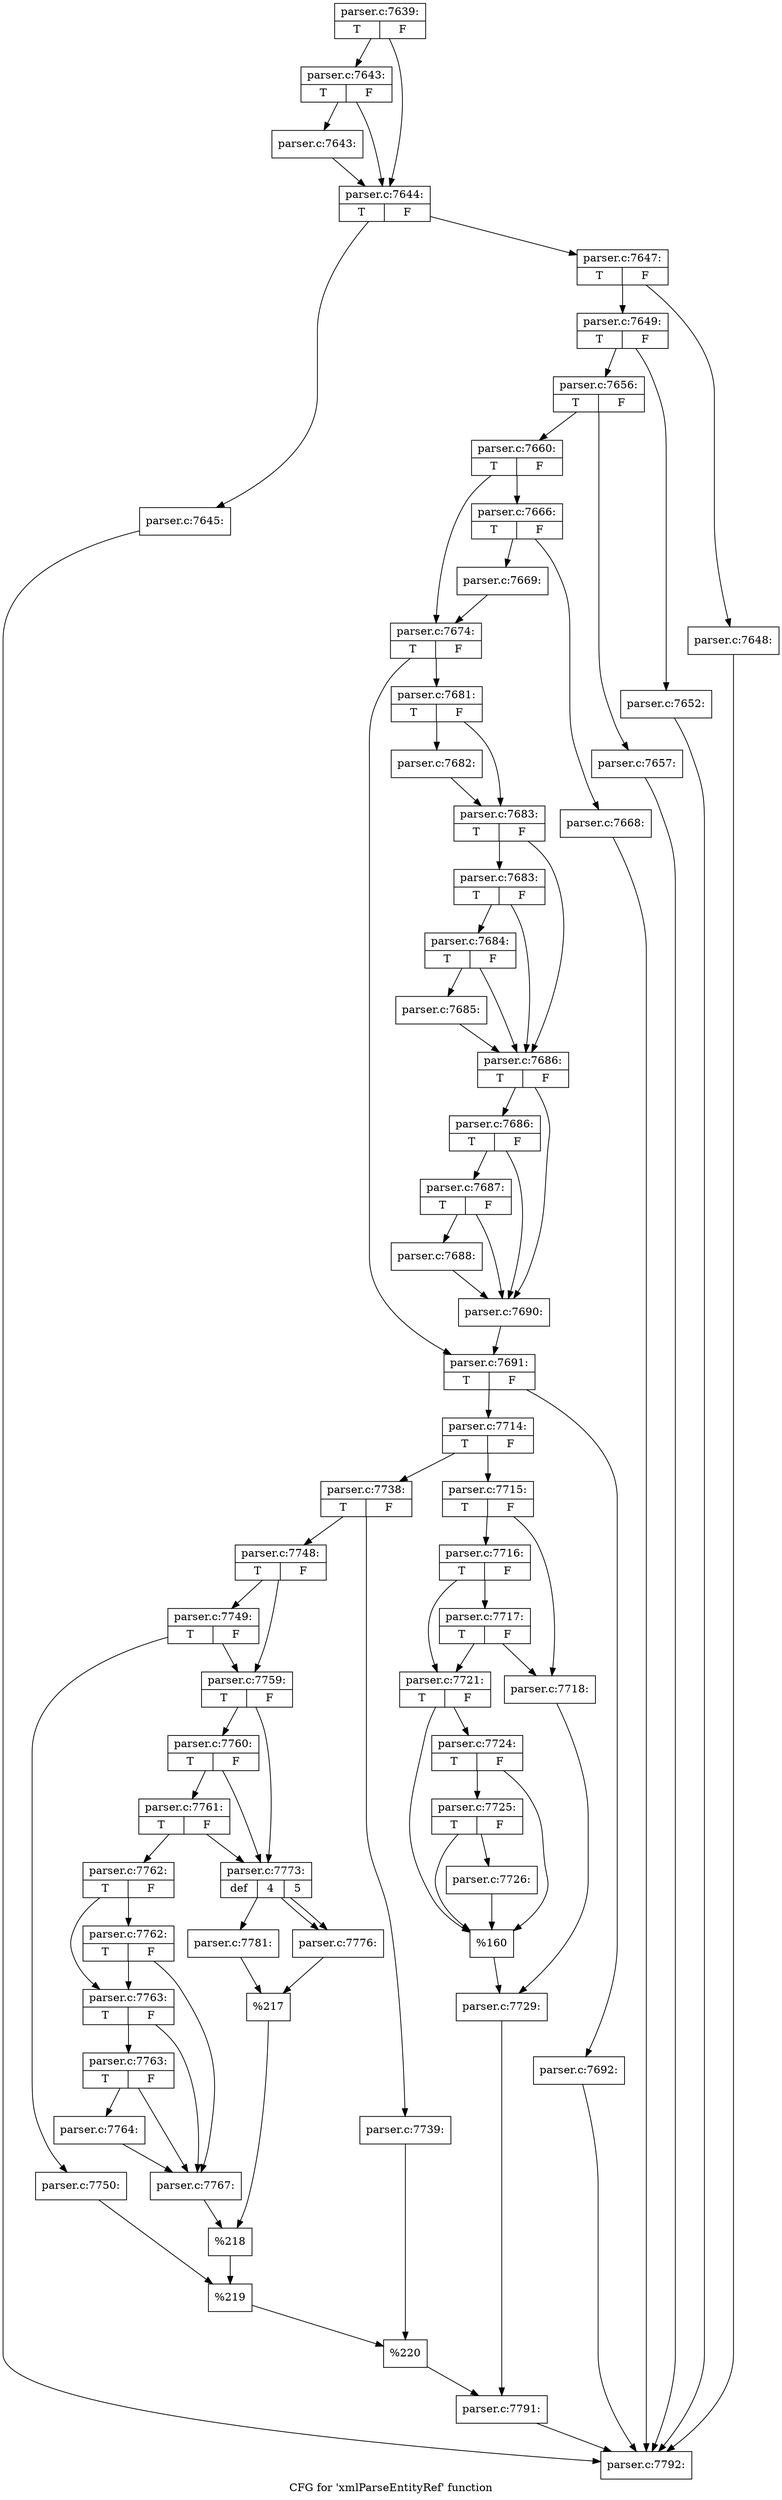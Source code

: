 digraph "CFG for 'xmlParseEntityRef' function" {
	label="CFG for 'xmlParseEntityRef' function";

	Node0x5bffcd0 [shape=record,label="{parser.c:7639:|{<s0>T|<s1>F}}"];
	Node0x5bffcd0 -> Node0x5c08dd0;
	Node0x5bffcd0 -> Node0x5c08d80;
	Node0x5c08dd0 [shape=record,label="{parser.c:7643:|{<s0>T|<s1>F}}"];
	Node0x5c08dd0 -> Node0x5bc7790;
	Node0x5c08dd0 -> Node0x5c08d80;
	Node0x5bc7790 [shape=record,label="{parser.c:7643:}"];
	Node0x5bc7790 -> Node0x5c08d80;
	Node0x5c08d80 [shape=record,label="{parser.c:7644:|{<s0>T|<s1>F}}"];
	Node0x5c08d80 -> Node0x5c099c0;
	Node0x5c08d80 -> Node0x5c09a10;
	Node0x5c099c0 [shape=record,label="{parser.c:7645:}"];
	Node0x5c099c0 -> Node0x5bff9e0;
	Node0x5c09a10 [shape=record,label="{parser.c:7647:|{<s0>T|<s1>F}}"];
	Node0x5c09a10 -> Node0x5c09fa0;
	Node0x5c09a10 -> Node0x5c09ff0;
	Node0x5c09fa0 [shape=record,label="{parser.c:7648:}"];
	Node0x5c09fa0 -> Node0x5bff9e0;
	Node0x5c09ff0 [shape=record,label="{parser.c:7649:|{<s0>T|<s1>F}}"];
	Node0x5c09ff0 -> Node0x5c0aa60;
	Node0x5c09ff0 -> Node0x5c0aab0;
	Node0x5c0aa60 [shape=record,label="{parser.c:7652:}"];
	Node0x5c0aa60 -> Node0x5bff9e0;
	Node0x5c0aab0 [shape=record,label="{parser.c:7656:|{<s0>T|<s1>F}}"];
	Node0x5c0aab0 -> Node0x5c0b360;
	Node0x5c0aab0 -> Node0x5c0b3b0;
	Node0x5c0b360 [shape=record,label="{parser.c:7657:}"];
	Node0x5c0b360 -> Node0x5bff9e0;
	Node0x5c0b3b0 [shape=record,label="{parser.c:7660:|{<s0>T|<s1>F}}"];
	Node0x5c0b3b0 -> Node0x5c0bea0;
	Node0x5c0b3b0 -> Node0x5c0bef0;
	Node0x5c0bea0 [shape=record,label="{parser.c:7666:|{<s0>T|<s1>F}}"];
	Node0x5c0bea0 -> Node0x5c0cda0;
	Node0x5c0bea0 -> Node0x5c0d0d0;
	Node0x5c0cda0 [shape=record,label="{parser.c:7668:}"];
	Node0x5c0cda0 -> Node0x5bff9e0;
	Node0x5c0d0d0 [shape=record,label="{parser.c:7669:}"];
	Node0x5c0d0d0 -> Node0x5c0bef0;
	Node0x5c0bef0 [shape=record,label="{parser.c:7674:|{<s0>T|<s1>F}}"];
	Node0x5c0bef0 -> Node0x5c0d690;
	Node0x5c0bef0 -> Node0x5c0d6e0;
	Node0x5c0d690 [shape=record,label="{parser.c:7681:|{<s0>T|<s1>F}}"];
	Node0x5c0d690 -> Node0x5c0db20;
	Node0x5c0d690 -> Node0x5c0db70;
	Node0x5c0db20 [shape=record,label="{parser.c:7682:}"];
	Node0x5c0db20 -> Node0x5c0db70;
	Node0x5c0db70 [shape=record,label="{parser.c:7683:|{<s0>T|<s1>F}}"];
	Node0x5c0db70 -> Node0x5c0e890;
	Node0x5c0db70 -> Node0x5c0e7c0;
	Node0x5c0e890 [shape=record,label="{parser.c:7683:|{<s0>T|<s1>F}}"];
	Node0x5c0e890 -> Node0x5c0e810;
	Node0x5c0e890 -> Node0x5c0e7c0;
	Node0x5c0e810 [shape=record,label="{parser.c:7684:|{<s0>T|<s1>F}}"];
	Node0x5c0e810 -> Node0x5c0e770;
	Node0x5c0e810 -> Node0x5c0e7c0;
	Node0x5c0e770 [shape=record,label="{parser.c:7685:}"];
	Node0x5c0e770 -> Node0x5c0e7c0;
	Node0x5c0e7c0 [shape=record,label="{parser.c:7686:|{<s0>T|<s1>F}}"];
	Node0x5c0e7c0 -> Node0x5c0f660;
	Node0x5c0e7c0 -> Node0x5c0f590;
	Node0x5c0f660 [shape=record,label="{parser.c:7686:|{<s0>T|<s1>F}}"];
	Node0x5c0f660 -> Node0x5c0f5e0;
	Node0x5c0f660 -> Node0x5c0f590;
	Node0x5c0f5e0 [shape=record,label="{parser.c:7687:|{<s0>T|<s1>F}}"];
	Node0x5c0f5e0 -> Node0x5c0f540;
	Node0x5c0f5e0 -> Node0x5c0f590;
	Node0x5c0f540 [shape=record,label="{parser.c:7688:}"];
	Node0x5c0f540 -> Node0x5c0f590;
	Node0x5c0f590 [shape=record,label="{parser.c:7690:}"];
	Node0x5c0f590 -> Node0x5c0d6e0;
	Node0x5c0d6e0 [shape=record,label="{parser.c:7691:|{<s0>T|<s1>F}}"];
	Node0x5c0d6e0 -> Node0x5c105d0;
	Node0x5c0d6e0 -> Node0x5c10620;
	Node0x5c105d0 [shape=record,label="{parser.c:7692:}"];
	Node0x5c105d0 -> Node0x5bff9e0;
	Node0x5c10620 [shape=record,label="{parser.c:7714:|{<s0>T|<s1>F}}"];
	Node0x5c10620 -> Node0x5c10b70;
	Node0x5c10620 -> Node0x5c10c10;
	Node0x5c10b70 [shape=record,label="{parser.c:7715:|{<s0>T|<s1>F}}"];
	Node0x5c10b70 -> Node0x5c10f50;
	Node0x5c10b70 -> Node0x5c11040;
	Node0x5c11040 [shape=record,label="{parser.c:7716:|{<s0>T|<s1>F}}"];
	Node0x5c11040 -> Node0x5c113f0;
	Node0x5c11040 -> Node0x5c10ff0;
	Node0x5c113f0 [shape=record,label="{parser.c:7717:|{<s0>T|<s1>F}}"];
	Node0x5c113f0 -> Node0x5c10f50;
	Node0x5c113f0 -> Node0x5c10ff0;
	Node0x5c10f50 [shape=record,label="{parser.c:7718:}"];
	Node0x5c10f50 -> Node0x5c10fa0;
	Node0x5c10ff0 [shape=record,label="{parser.c:7721:|{<s0>T|<s1>F}}"];
	Node0x5c10ff0 -> Node0x5c12330;
	Node0x5c10ff0 -> Node0x5c12260;
	Node0x5c12330 [shape=record,label="{parser.c:7724:|{<s0>T|<s1>F}}"];
	Node0x5c12330 -> Node0x5c122b0;
	Node0x5c12330 -> Node0x5c12260;
	Node0x5c122b0 [shape=record,label="{parser.c:7725:|{<s0>T|<s1>F}}"];
	Node0x5c122b0 -> Node0x5c12210;
	Node0x5c122b0 -> Node0x5c12260;
	Node0x5c12210 [shape=record,label="{parser.c:7726:}"];
	Node0x5c12210 -> Node0x5c12260;
	Node0x5c12260 [shape=record,label="{%160}"];
	Node0x5c12260 -> Node0x5c10fa0;
	Node0x5c10fa0 [shape=record,label="{parser.c:7729:}"];
	Node0x5c10fa0 -> Node0x5c10bc0;
	Node0x5c10c10 [shape=record,label="{parser.c:7738:|{<s0>T|<s1>F}}"];
	Node0x5c10c10 -> Node0x5c13ca0;
	Node0x5c10c10 -> Node0x5c13d40;
	Node0x5c13ca0 [shape=record,label="{parser.c:7739:}"];
	Node0x5c13ca0 -> Node0x5c13cf0;
	Node0x5c13d40 [shape=record,label="{parser.c:7748:|{<s0>T|<s1>F}}"];
	Node0x5c13d40 -> Node0x5c146f0;
	Node0x5c13d40 -> Node0x5c146a0;
	Node0x5c146f0 [shape=record,label="{parser.c:7749:|{<s0>T|<s1>F}}"];
	Node0x5c146f0 -> Node0x5c14600;
	Node0x5c146f0 -> Node0x5c146a0;
	Node0x5c14600 [shape=record,label="{parser.c:7750:}"];
	Node0x5c14600 -> Node0x5c14650;
	Node0x5c146a0 [shape=record,label="{parser.c:7759:|{<s0>T|<s1>F}}"];
	Node0x5c146a0 -> Node0x5c15500;
	Node0x5c146a0 -> Node0x5c15430;
	Node0x5c15500 [shape=record,label="{parser.c:7760:|{<s0>T|<s1>F}}"];
	Node0x5c15500 -> Node0x5c15480;
	Node0x5c15500 -> Node0x5c15430;
	Node0x5c15480 [shape=record,label="{parser.c:7761:|{<s0>T|<s1>F}}"];
	Node0x5c15480 -> Node0x5c15390;
	Node0x5c15480 -> Node0x5c15430;
	Node0x5c15390 [shape=record,label="{parser.c:7762:|{<s0>T|<s1>F}}"];
	Node0x5c15390 -> Node0x5c16070;
	Node0x5c15390 -> Node0x5c160f0;
	Node0x5c160f0 [shape=record,label="{parser.c:7762:|{<s0>T|<s1>F}}"];
	Node0x5c160f0 -> Node0x5c16070;
	Node0x5c160f0 -> Node0x5c15fa0;
	Node0x5c16070 [shape=record,label="{parser.c:7763:|{<s0>T|<s1>F}}"];
	Node0x5c16070 -> Node0x5c15ff0;
	Node0x5c16070 -> Node0x5c15fa0;
	Node0x5c15ff0 [shape=record,label="{parser.c:7763:|{<s0>T|<s1>F}}"];
	Node0x5c15ff0 -> Node0x5c15f50;
	Node0x5c15ff0 -> Node0x5c15fa0;
	Node0x5c15f50 [shape=record,label="{parser.c:7764:}"];
	Node0x5c15f50 -> Node0x5c15fa0;
	Node0x5c15fa0 [shape=record,label="{parser.c:7767:}"];
	Node0x5c15fa0 -> Node0x5c153e0;
	Node0x5c15430 [shape=record,label="{parser.c:7773:|{<s0>def|<s1>4|<s2>5}}"];
	Node0x5c15430 -> Node0x5c17830;
	Node0x5c15430 -> Node0x5c17b70;
	Node0x5c15430 -> Node0x5c17b70;
	Node0x5c17b70 [shape=record,label="{parser.c:7776:}"];
	Node0x5c17b70 -> Node0x5c17620;
	Node0x5c17830 [shape=record,label="{parser.c:7781:}"];
	Node0x5c17830 -> Node0x5c17620;
	Node0x5c17620 [shape=record,label="{%217}"];
	Node0x5c17620 -> Node0x5c153e0;
	Node0x5c153e0 [shape=record,label="{%218}"];
	Node0x5c153e0 -> Node0x5c14650;
	Node0x5c14650 [shape=record,label="{%219}"];
	Node0x5c14650 -> Node0x5c13cf0;
	Node0x5c13cf0 [shape=record,label="{%220}"];
	Node0x5c13cf0 -> Node0x5c10bc0;
	Node0x5c10bc0 [shape=record,label="{parser.c:7791:}"];
	Node0x5c10bc0 -> Node0x5bff9e0;
	Node0x5bff9e0 [shape=record,label="{parser.c:7792:}"];
}
